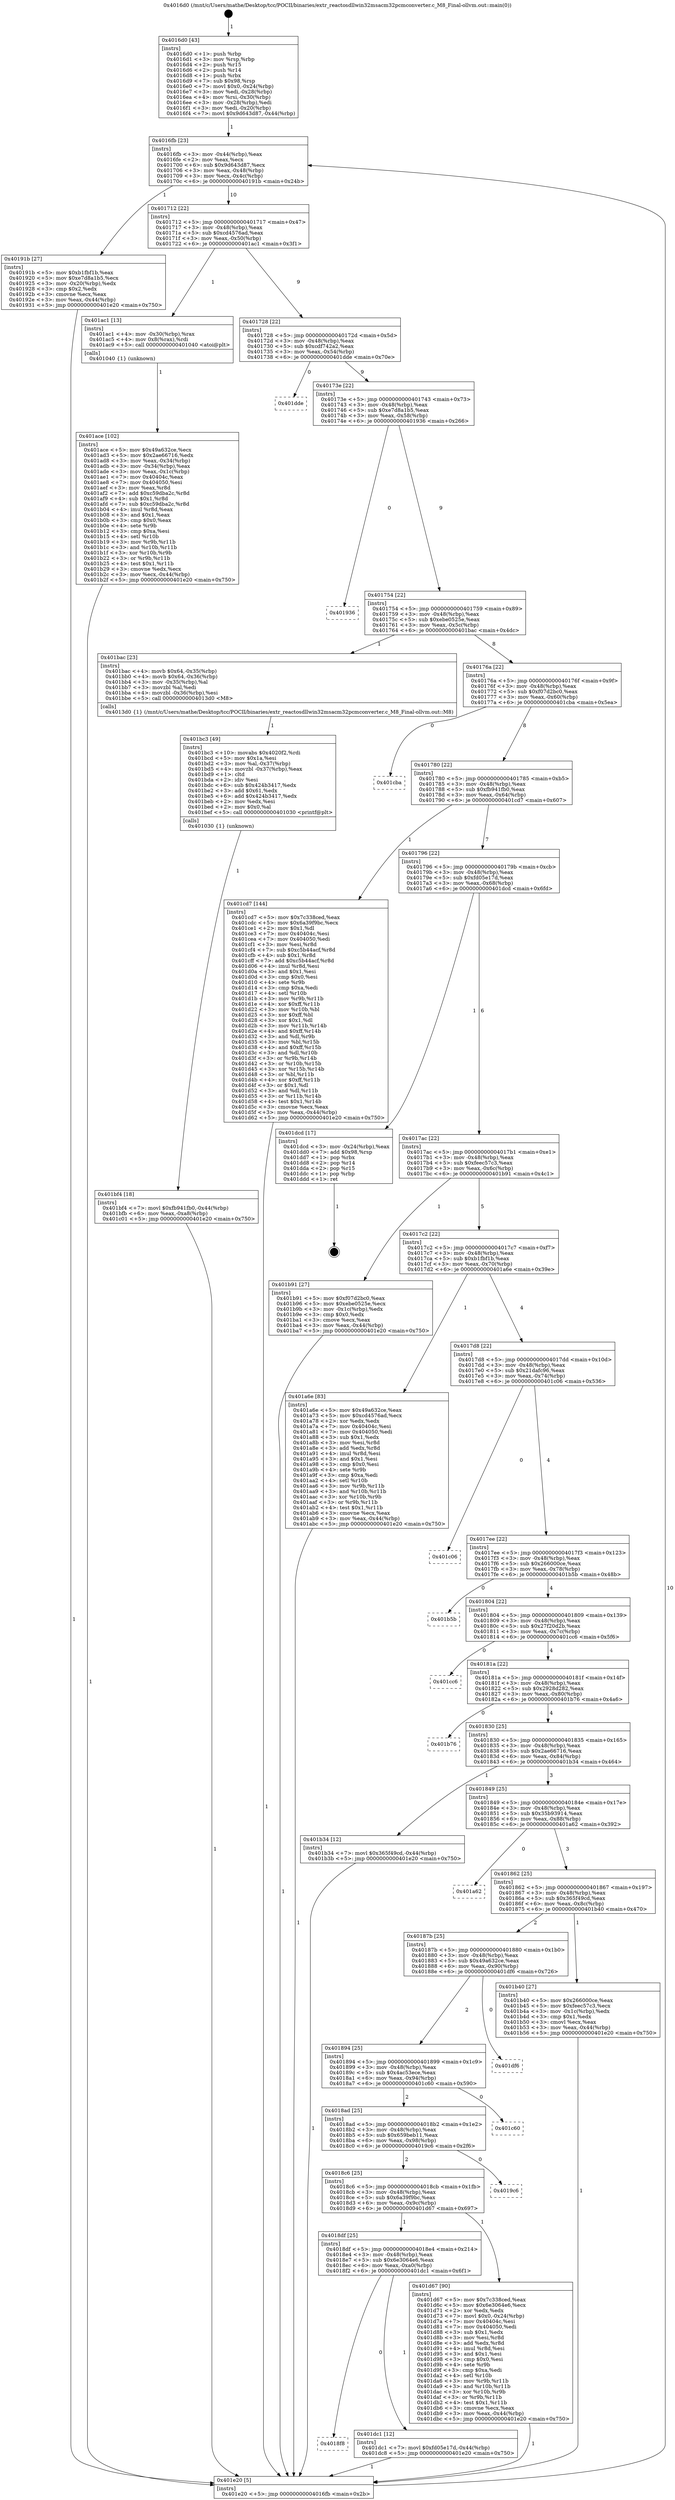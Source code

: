 digraph "0x4016d0" {
  label = "0x4016d0 (/mnt/c/Users/mathe/Desktop/tcc/POCII/binaries/extr_reactosdllwin32msacm32pcmconverter.c_M8_Final-ollvm.out::main(0))"
  labelloc = "t"
  node[shape=record]

  Entry [label="",width=0.3,height=0.3,shape=circle,fillcolor=black,style=filled]
  "0x4016fb" [label="{
     0x4016fb [23]\l
     | [instrs]\l
     &nbsp;&nbsp;0x4016fb \<+3\>: mov -0x44(%rbp),%eax\l
     &nbsp;&nbsp;0x4016fe \<+2\>: mov %eax,%ecx\l
     &nbsp;&nbsp;0x401700 \<+6\>: sub $0x9d643d87,%ecx\l
     &nbsp;&nbsp;0x401706 \<+3\>: mov %eax,-0x48(%rbp)\l
     &nbsp;&nbsp;0x401709 \<+3\>: mov %ecx,-0x4c(%rbp)\l
     &nbsp;&nbsp;0x40170c \<+6\>: je 000000000040191b \<main+0x24b\>\l
  }"]
  "0x40191b" [label="{
     0x40191b [27]\l
     | [instrs]\l
     &nbsp;&nbsp;0x40191b \<+5\>: mov $0xb1fbf1b,%eax\l
     &nbsp;&nbsp;0x401920 \<+5\>: mov $0xe7d8a1b5,%ecx\l
     &nbsp;&nbsp;0x401925 \<+3\>: mov -0x20(%rbp),%edx\l
     &nbsp;&nbsp;0x401928 \<+3\>: cmp $0x2,%edx\l
     &nbsp;&nbsp;0x40192b \<+3\>: cmovne %ecx,%eax\l
     &nbsp;&nbsp;0x40192e \<+3\>: mov %eax,-0x44(%rbp)\l
     &nbsp;&nbsp;0x401931 \<+5\>: jmp 0000000000401e20 \<main+0x750\>\l
  }"]
  "0x401712" [label="{
     0x401712 [22]\l
     | [instrs]\l
     &nbsp;&nbsp;0x401712 \<+5\>: jmp 0000000000401717 \<main+0x47\>\l
     &nbsp;&nbsp;0x401717 \<+3\>: mov -0x48(%rbp),%eax\l
     &nbsp;&nbsp;0x40171a \<+5\>: sub $0xcd4576ad,%eax\l
     &nbsp;&nbsp;0x40171f \<+3\>: mov %eax,-0x50(%rbp)\l
     &nbsp;&nbsp;0x401722 \<+6\>: je 0000000000401ac1 \<main+0x3f1\>\l
  }"]
  "0x401e20" [label="{
     0x401e20 [5]\l
     | [instrs]\l
     &nbsp;&nbsp;0x401e20 \<+5\>: jmp 00000000004016fb \<main+0x2b\>\l
  }"]
  "0x4016d0" [label="{
     0x4016d0 [43]\l
     | [instrs]\l
     &nbsp;&nbsp;0x4016d0 \<+1\>: push %rbp\l
     &nbsp;&nbsp;0x4016d1 \<+3\>: mov %rsp,%rbp\l
     &nbsp;&nbsp;0x4016d4 \<+2\>: push %r15\l
     &nbsp;&nbsp;0x4016d6 \<+2\>: push %r14\l
     &nbsp;&nbsp;0x4016d8 \<+1\>: push %rbx\l
     &nbsp;&nbsp;0x4016d9 \<+7\>: sub $0x98,%rsp\l
     &nbsp;&nbsp;0x4016e0 \<+7\>: movl $0x0,-0x24(%rbp)\l
     &nbsp;&nbsp;0x4016e7 \<+3\>: mov %edi,-0x28(%rbp)\l
     &nbsp;&nbsp;0x4016ea \<+4\>: mov %rsi,-0x30(%rbp)\l
     &nbsp;&nbsp;0x4016ee \<+3\>: mov -0x28(%rbp),%edi\l
     &nbsp;&nbsp;0x4016f1 \<+3\>: mov %edi,-0x20(%rbp)\l
     &nbsp;&nbsp;0x4016f4 \<+7\>: movl $0x9d643d87,-0x44(%rbp)\l
  }"]
  Exit [label="",width=0.3,height=0.3,shape=circle,fillcolor=black,style=filled,peripheries=2]
  "0x401ac1" [label="{
     0x401ac1 [13]\l
     | [instrs]\l
     &nbsp;&nbsp;0x401ac1 \<+4\>: mov -0x30(%rbp),%rax\l
     &nbsp;&nbsp;0x401ac5 \<+4\>: mov 0x8(%rax),%rdi\l
     &nbsp;&nbsp;0x401ac9 \<+5\>: call 0000000000401040 \<atoi@plt\>\l
     | [calls]\l
     &nbsp;&nbsp;0x401040 \{1\} (unknown)\l
  }"]
  "0x401728" [label="{
     0x401728 [22]\l
     | [instrs]\l
     &nbsp;&nbsp;0x401728 \<+5\>: jmp 000000000040172d \<main+0x5d\>\l
     &nbsp;&nbsp;0x40172d \<+3\>: mov -0x48(%rbp),%eax\l
     &nbsp;&nbsp;0x401730 \<+5\>: sub $0xcdf742a2,%eax\l
     &nbsp;&nbsp;0x401735 \<+3\>: mov %eax,-0x54(%rbp)\l
     &nbsp;&nbsp;0x401738 \<+6\>: je 0000000000401dde \<main+0x70e\>\l
  }"]
  "0x4018f8" [label="{
     0x4018f8\l
  }", style=dashed]
  "0x401dde" [label="{
     0x401dde\l
  }", style=dashed]
  "0x40173e" [label="{
     0x40173e [22]\l
     | [instrs]\l
     &nbsp;&nbsp;0x40173e \<+5\>: jmp 0000000000401743 \<main+0x73\>\l
     &nbsp;&nbsp;0x401743 \<+3\>: mov -0x48(%rbp),%eax\l
     &nbsp;&nbsp;0x401746 \<+5\>: sub $0xe7d8a1b5,%eax\l
     &nbsp;&nbsp;0x40174b \<+3\>: mov %eax,-0x58(%rbp)\l
     &nbsp;&nbsp;0x40174e \<+6\>: je 0000000000401936 \<main+0x266\>\l
  }"]
  "0x401dc1" [label="{
     0x401dc1 [12]\l
     | [instrs]\l
     &nbsp;&nbsp;0x401dc1 \<+7\>: movl $0xfd05e17d,-0x44(%rbp)\l
     &nbsp;&nbsp;0x401dc8 \<+5\>: jmp 0000000000401e20 \<main+0x750\>\l
  }"]
  "0x401936" [label="{
     0x401936\l
  }", style=dashed]
  "0x401754" [label="{
     0x401754 [22]\l
     | [instrs]\l
     &nbsp;&nbsp;0x401754 \<+5\>: jmp 0000000000401759 \<main+0x89\>\l
     &nbsp;&nbsp;0x401759 \<+3\>: mov -0x48(%rbp),%eax\l
     &nbsp;&nbsp;0x40175c \<+5\>: sub $0xebe0525e,%eax\l
     &nbsp;&nbsp;0x401761 \<+3\>: mov %eax,-0x5c(%rbp)\l
     &nbsp;&nbsp;0x401764 \<+6\>: je 0000000000401bac \<main+0x4dc\>\l
  }"]
  "0x4018df" [label="{
     0x4018df [25]\l
     | [instrs]\l
     &nbsp;&nbsp;0x4018df \<+5\>: jmp 00000000004018e4 \<main+0x214\>\l
     &nbsp;&nbsp;0x4018e4 \<+3\>: mov -0x48(%rbp),%eax\l
     &nbsp;&nbsp;0x4018e7 \<+5\>: sub $0x6e3064e6,%eax\l
     &nbsp;&nbsp;0x4018ec \<+6\>: mov %eax,-0xa0(%rbp)\l
     &nbsp;&nbsp;0x4018f2 \<+6\>: je 0000000000401dc1 \<main+0x6f1\>\l
  }"]
  "0x401bac" [label="{
     0x401bac [23]\l
     | [instrs]\l
     &nbsp;&nbsp;0x401bac \<+4\>: movb $0x64,-0x35(%rbp)\l
     &nbsp;&nbsp;0x401bb0 \<+4\>: movb $0x64,-0x36(%rbp)\l
     &nbsp;&nbsp;0x401bb4 \<+3\>: mov -0x35(%rbp),%al\l
     &nbsp;&nbsp;0x401bb7 \<+3\>: movzbl %al,%edi\l
     &nbsp;&nbsp;0x401bba \<+4\>: movzbl -0x36(%rbp),%esi\l
     &nbsp;&nbsp;0x401bbe \<+5\>: call 00000000004013d0 \<M8\>\l
     | [calls]\l
     &nbsp;&nbsp;0x4013d0 \{1\} (/mnt/c/Users/mathe/Desktop/tcc/POCII/binaries/extr_reactosdllwin32msacm32pcmconverter.c_M8_Final-ollvm.out::M8)\l
  }"]
  "0x40176a" [label="{
     0x40176a [22]\l
     | [instrs]\l
     &nbsp;&nbsp;0x40176a \<+5\>: jmp 000000000040176f \<main+0x9f\>\l
     &nbsp;&nbsp;0x40176f \<+3\>: mov -0x48(%rbp),%eax\l
     &nbsp;&nbsp;0x401772 \<+5\>: sub $0xf07d2bc0,%eax\l
     &nbsp;&nbsp;0x401777 \<+3\>: mov %eax,-0x60(%rbp)\l
     &nbsp;&nbsp;0x40177a \<+6\>: je 0000000000401cba \<main+0x5ea\>\l
  }"]
  "0x401d67" [label="{
     0x401d67 [90]\l
     | [instrs]\l
     &nbsp;&nbsp;0x401d67 \<+5\>: mov $0x7c338ced,%eax\l
     &nbsp;&nbsp;0x401d6c \<+5\>: mov $0x6e3064e6,%ecx\l
     &nbsp;&nbsp;0x401d71 \<+2\>: xor %edx,%edx\l
     &nbsp;&nbsp;0x401d73 \<+7\>: movl $0x0,-0x24(%rbp)\l
     &nbsp;&nbsp;0x401d7a \<+7\>: mov 0x40404c,%esi\l
     &nbsp;&nbsp;0x401d81 \<+7\>: mov 0x404050,%edi\l
     &nbsp;&nbsp;0x401d88 \<+3\>: sub $0x1,%edx\l
     &nbsp;&nbsp;0x401d8b \<+3\>: mov %esi,%r8d\l
     &nbsp;&nbsp;0x401d8e \<+3\>: add %edx,%r8d\l
     &nbsp;&nbsp;0x401d91 \<+4\>: imul %r8d,%esi\l
     &nbsp;&nbsp;0x401d95 \<+3\>: and $0x1,%esi\l
     &nbsp;&nbsp;0x401d98 \<+3\>: cmp $0x0,%esi\l
     &nbsp;&nbsp;0x401d9b \<+4\>: sete %r9b\l
     &nbsp;&nbsp;0x401d9f \<+3\>: cmp $0xa,%edi\l
     &nbsp;&nbsp;0x401da2 \<+4\>: setl %r10b\l
     &nbsp;&nbsp;0x401da6 \<+3\>: mov %r9b,%r11b\l
     &nbsp;&nbsp;0x401da9 \<+3\>: and %r10b,%r11b\l
     &nbsp;&nbsp;0x401dac \<+3\>: xor %r10b,%r9b\l
     &nbsp;&nbsp;0x401daf \<+3\>: or %r9b,%r11b\l
     &nbsp;&nbsp;0x401db2 \<+4\>: test $0x1,%r11b\l
     &nbsp;&nbsp;0x401db6 \<+3\>: cmovne %ecx,%eax\l
     &nbsp;&nbsp;0x401db9 \<+3\>: mov %eax,-0x44(%rbp)\l
     &nbsp;&nbsp;0x401dbc \<+5\>: jmp 0000000000401e20 \<main+0x750\>\l
  }"]
  "0x401cba" [label="{
     0x401cba\l
  }", style=dashed]
  "0x401780" [label="{
     0x401780 [22]\l
     | [instrs]\l
     &nbsp;&nbsp;0x401780 \<+5\>: jmp 0000000000401785 \<main+0xb5\>\l
     &nbsp;&nbsp;0x401785 \<+3\>: mov -0x48(%rbp),%eax\l
     &nbsp;&nbsp;0x401788 \<+5\>: sub $0xfb941fb0,%eax\l
     &nbsp;&nbsp;0x40178d \<+3\>: mov %eax,-0x64(%rbp)\l
     &nbsp;&nbsp;0x401790 \<+6\>: je 0000000000401cd7 \<main+0x607\>\l
  }"]
  "0x4018c6" [label="{
     0x4018c6 [25]\l
     | [instrs]\l
     &nbsp;&nbsp;0x4018c6 \<+5\>: jmp 00000000004018cb \<main+0x1fb\>\l
     &nbsp;&nbsp;0x4018cb \<+3\>: mov -0x48(%rbp),%eax\l
     &nbsp;&nbsp;0x4018ce \<+5\>: sub $0x6a39f9bc,%eax\l
     &nbsp;&nbsp;0x4018d3 \<+6\>: mov %eax,-0x9c(%rbp)\l
     &nbsp;&nbsp;0x4018d9 \<+6\>: je 0000000000401d67 \<main+0x697\>\l
  }"]
  "0x401cd7" [label="{
     0x401cd7 [144]\l
     | [instrs]\l
     &nbsp;&nbsp;0x401cd7 \<+5\>: mov $0x7c338ced,%eax\l
     &nbsp;&nbsp;0x401cdc \<+5\>: mov $0x6a39f9bc,%ecx\l
     &nbsp;&nbsp;0x401ce1 \<+2\>: mov $0x1,%dl\l
     &nbsp;&nbsp;0x401ce3 \<+7\>: mov 0x40404c,%esi\l
     &nbsp;&nbsp;0x401cea \<+7\>: mov 0x404050,%edi\l
     &nbsp;&nbsp;0x401cf1 \<+3\>: mov %esi,%r8d\l
     &nbsp;&nbsp;0x401cf4 \<+7\>: sub $0xc5b44acf,%r8d\l
     &nbsp;&nbsp;0x401cfb \<+4\>: sub $0x1,%r8d\l
     &nbsp;&nbsp;0x401cff \<+7\>: add $0xc5b44acf,%r8d\l
     &nbsp;&nbsp;0x401d06 \<+4\>: imul %r8d,%esi\l
     &nbsp;&nbsp;0x401d0a \<+3\>: and $0x1,%esi\l
     &nbsp;&nbsp;0x401d0d \<+3\>: cmp $0x0,%esi\l
     &nbsp;&nbsp;0x401d10 \<+4\>: sete %r9b\l
     &nbsp;&nbsp;0x401d14 \<+3\>: cmp $0xa,%edi\l
     &nbsp;&nbsp;0x401d17 \<+4\>: setl %r10b\l
     &nbsp;&nbsp;0x401d1b \<+3\>: mov %r9b,%r11b\l
     &nbsp;&nbsp;0x401d1e \<+4\>: xor $0xff,%r11b\l
     &nbsp;&nbsp;0x401d22 \<+3\>: mov %r10b,%bl\l
     &nbsp;&nbsp;0x401d25 \<+3\>: xor $0xff,%bl\l
     &nbsp;&nbsp;0x401d28 \<+3\>: xor $0x1,%dl\l
     &nbsp;&nbsp;0x401d2b \<+3\>: mov %r11b,%r14b\l
     &nbsp;&nbsp;0x401d2e \<+4\>: and $0xff,%r14b\l
     &nbsp;&nbsp;0x401d32 \<+3\>: and %dl,%r9b\l
     &nbsp;&nbsp;0x401d35 \<+3\>: mov %bl,%r15b\l
     &nbsp;&nbsp;0x401d38 \<+4\>: and $0xff,%r15b\l
     &nbsp;&nbsp;0x401d3c \<+3\>: and %dl,%r10b\l
     &nbsp;&nbsp;0x401d3f \<+3\>: or %r9b,%r14b\l
     &nbsp;&nbsp;0x401d42 \<+3\>: or %r10b,%r15b\l
     &nbsp;&nbsp;0x401d45 \<+3\>: xor %r15b,%r14b\l
     &nbsp;&nbsp;0x401d48 \<+3\>: or %bl,%r11b\l
     &nbsp;&nbsp;0x401d4b \<+4\>: xor $0xff,%r11b\l
     &nbsp;&nbsp;0x401d4f \<+3\>: or $0x1,%dl\l
     &nbsp;&nbsp;0x401d52 \<+3\>: and %dl,%r11b\l
     &nbsp;&nbsp;0x401d55 \<+3\>: or %r11b,%r14b\l
     &nbsp;&nbsp;0x401d58 \<+4\>: test $0x1,%r14b\l
     &nbsp;&nbsp;0x401d5c \<+3\>: cmovne %ecx,%eax\l
     &nbsp;&nbsp;0x401d5f \<+3\>: mov %eax,-0x44(%rbp)\l
     &nbsp;&nbsp;0x401d62 \<+5\>: jmp 0000000000401e20 \<main+0x750\>\l
  }"]
  "0x401796" [label="{
     0x401796 [22]\l
     | [instrs]\l
     &nbsp;&nbsp;0x401796 \<+5\>: jmp 000000000040179b \<main+0xcb\>\l
     &nbsp;&nbsp;0x40179b \<+3\>: mov -0x48(%rbp),%eax\l
     &nbsp;&nbsp;0x40179e \<+5\>: sub $0xfd05e17d,%eax\l
     &nbsp;&nbsp;0x4017a3 \<+3\>: mov %eax,-0x68(%rbp)\l
     &nbsp;&nbsp;0x4017a6 \<+6\>: je 0000000000401dcd \<main+0x6fd\>\l
  }"]
  "0x4019c6" [label="{
     0x4019c6\l
  }", style=dashed]
  "0x401dcd" [label="{
     0x401dcd [17]\l
     | [instrs]\l
     &nbsp;&nbsp;0x401dcd \<+3\>: mov -0x24(%rbp),%eax\l
     &nbsp;&nbsp;0x401dd0 \<+7\>: add $0x98,%rsp\l
     &nbsp;&nbsp;0x401dd7 \<+1\>: pop %rbx\l
     &nbsp;&nbsp;0x401dd8 \<+2\>: pop %r14\l
     &nbsp;&nbsp;0x401dda \<+2\>: pop %r15\l
     &nbsp;&nbsp;0x401ddc \<+1\>: pop %rbp\l
     &nbsp;&nbsp;0x401ddd \<+1\>: ret\l
  }"]
  "0x4017ac" [label="{
     0x4017ac [22]\l
     | [instrs]\l
     &nbsp;&nbsp;0x4017ac \<+5\>: jmp 00000000004017b1 \<main+0xe1\>\l
     &nbsp;&nbsp;0x4017b1 \<+3\>: mov -0x48(%rbp),%eax\l
     &nbsp;&nbsp;0x4017b4 \<+5\>: sub $0xfeec57c3,%eax\l
     &nbsp;&nbsp;0x4017b9 \<+3\>: mov %eax,-0x6c(%rbp)\l
     &nbsp;&nbsp;0x4017bc \<+6\>: je 0000000000401b91 \<main+0x4c1\>\l
  }"]
  "0x4018ad" [label="{
     0x4018ad [25]\l
     | [instrs]\l
     &nbsp;&nbsp;0x4018ad \<+5\>: jmp 00000000004018b2 \<main+0x1e2\>\l
     &nbsp;&nbsp;0x4018b2 \<+3\>: mov -0x48(%rbp),%eax\l
     &nbsp;&nbsp;0x4018b5 \<+5\>: sub $0x659beb11,%eax\l
     &nbsp;&nbsp;0x4018ba \<+6\>: mov %eax,-0x98(%rbp)\l
     &nbsp;&nbsp;0x4018c0 \<+6\>: je 00000000004019c6 \<main+0x2f6\>\l
  }"]
  "0x401b91" [label="{
     0x401b91 [27]\l
     | [instrs]\l
     &nbsp;&nbsp;0x401b91 \<+5\>: mov $0xf07d2bc0,%eax\l
     &nbsp;&nbsp;0x401b96 \<+5\>: mov $0xebe0525e,%ecx\l
     &nbsp;&nbsp;0x401b9b \<+3\>: mov -0x1c(%rbp),%edx\l
     &nbsp;&nbsp;0x401b9e \<+3\>: cmp $0x0,%edx\l
     &nbsp;&nbsp;0x401ba1 \<+3\>: cmove %ecx,%eax\l
     &nbsp;&nbsp;0x401ba4 \<+3\>: mov %eax,-0x44(%rbp)\l
     &nbsp;&nbsp;0x401ba7 \<+5\>: jmp 0000000000401e20 \<main+0x750\>\l
  }"]
  "0x4017c2" [label="{
     0x4017c2 [22]\l
     | [instrs]\l
     &nbsp;&nbsp;0x4017c2 \<+5\>: jmp 00000000004017c7 \<main+0xf7\>\l
     &nbsp;&nbsp;0x4017c7 \<+3\>: mov -0x48(%rbp),%eax\l
     &nbsp;&nbsp;0x4017ca \<+5\>: sub $0xb1fbf1b,%eax\l
     &nbsp;&nbsp;0x4017cf \<+3\>: mov %eax,-0x70(%rbp)\l
     &nbsp;&nbsp;0x4017d2 \<+6\>: je 0000000000401a6e \<main+0x39e\>\l
  }"]
  "0x401c60" [label="{
     0x401c60\l
  }", style=dashed]
  "0x401a6e" [label="{
     0x401a6e [83]\l
     | [instrs]\l
     &nbsp;&nbsp;0x401a6e \<+5\>: mov $0x49a632ce,%eax\l
     &nbsp;&nbsp;0x401a73 \<+5\>: mov $0xcd4576ad,%ecx\l
     &nbsp;&nbsp;0x401a78 \<+2\>: xor %edx,%edx\l
     &nbsp;&nbsp;0x401a7a \<+7\>: mov 0x40404c,%esi\l
     &nbsp;&nbsp;0x401a81 \<+7\>: mov 0x404050,%edi\l
     &nbsp;&nbsp;0x401a88 \<+3\>: sub $0x1,%edx\l
     &nbsp;&nbsp;0x401a8b \<+3\>: mov %esi,%r8d\l
     &nbsp;&nbsp;0x401a8e \<+3\>: add %edx,%r8d\l
     &nbsp;&nbsp;0x401a91 \<+4\>: imul %r8d,%esi\l
     &nbsp;&nbsp;0x401a95 \<+3\>: and $0x1,%esi\l
     &nbsp;&nbsp;0x401a98 \<+3\>: cmp $0x0,%esi\l
     &nbsp;&nbsp;0x401a9b \<+4\>: sete %r9b\l
     &nbsp;&nbsp;0x401a9f \<+3\>: cmp $0xa,%edi\l
     &nbsp;&nbsp;0x401aa2 \<+4\>: setl %r10b\l
     &nbsp;&nbsp;0x401aa6 \<+3\>: mov %r9b,%r11b\l
     &nbsp;&nbsp;0x401aa9 \<+3\>: and %r10b,%r11b\l
     &nbsp;&nbsp;0x401aac \<+3\>: xor %r10b,%r9b\l
     &nbsp;&nbsp;0x401aaf \<+3\>: or %r9b,%r11b\l
     &nbsp;&nbsp;0x401ab2 \<+4\>: test $0x1,%r11b\l
     &nbsp;&nbsp;0x401ab6 \<+3\>: cmovne %ecx,%eax\l
     &nbsp;&nbsp;0x401ab9 \<+3\>: mov %eax,-0x44(%rbp)\l
     &nbsp;&nbsp;0x401abc \<+5\>: jmp 0000000000401e20 \<main+0x750\>\l
  }"]
  "0x4017d8" [label="{
     0x4017d8 [22]\l
     | [instrs]\l
     &nbsp;&nbsp;0x4017d8 \<+5\>: jmp 00000000004017dd \<main+0x10d\>\l
     &nbsp;&nbsp;0x4017dd \<+3\>: mov -0x48(%rbp),%eax\l
     &nbsp;&nbsp;0x4017e0 \<+5\>: sub $0x21dafc96,%eax\l
     &nbsp;&nbsp;0x4017e5 \<+3\>: mov %eax,-0x74(%rbp)\l
     &nbsp;&nbsp;0x4017e8 \<+6\>: je 0000000000401c06 \<main+0x536\>\l
  }"]
  "0x401ace" [label="{
     0x401ace [102]\l
     | [instrs]\l
     &nbsp;&nbsp;0x401ace \<+5\>: mov $0x49a632ce,%ecx\l
     &nbsp;&nbsp;0x401ad3 \<+5\>: mov $0x2ae66716,%edx\l
     &nbsp;&nbsp;0x401ad8 \<+3\>: mov %eax,-0x34(%rbp)\l
     &nbsp;&nbsp;0x401adb \<+3\>: mov -0x34(%rbp),%eax\l
     &nbsp;&nbsp;0x401ade \<+3\>: mov %eax,-0x1c(%rbp)\l
     &nbsp;&nbsp;0x401ae1 \<+7\>: mov 0x40404c,%eax\l
     &nbsp;&nbsp;0x401ae8 \<+7\>: mov 0x404050,%esi\l
     &nbsp;&nbsp;0x401aef \<+3\>: mov %eax,%r8d\l
     &nbsp;&nbsp;0x401af2 \<+7\>: add $0xc59dba2c,%r8d\l
     &nbsp;&nbsp;0x401af9 \<+4\>: sub $0x1,%r8d\l
     &nbsp;&nbsp;0x401afd \<+7\>: sub $0xc59dba2c,%r8d\l
     &nbsp;&nbsp;0x401b04 \<+4\>: imul %r8d,%eax\l
     &nbsp;&nbsp;0x401b08 \<+3\>: and $0x1,%eax\l
     &nbsp;&nbsp;0x401b0b \<+3\>: cmp $0x0,%eax\l
     &nbsp;&nbsp;0x401b0e \<+4\>: sete %r9b\l
     &nbsp;&nbsp;0x401b12 \<+3\>: cmp $0xa,%esi\l
     &nbsp;&nbsp;0x401b15 \<+4\>: setl %r10b\l
     &nbsp;&nbsp;0x401b19 \<+3\>: mov %r9b,%r11b\l
     &nbsp;&nbsp;0x401b1c \<+3\>: and %r10b,%r11b\l
     &nbsp;&nbsp;0x401b1f \<+3\>: xor %r10b,%r9b\l
     &nbsp;&nbsp;0x401b22 \<+3\>: or %r9b,%r11b\l
     &nbsp;&nbsp;0x401b25 \<+4\>: test $0x1,%r11b\l
     &nbsp;&nbsp;0x401b29 \<+3\>: cmovne %edx,%ecx\l
     &nbsp;&nbsp;0x401b2c \<+3\>: mov %ecx,-0x44(%rbp)\l
     &nbsp;&nbsp;0x401b2f \<+5\>: jmp 0000000000401e20 \<main+0x750\>\l
  }"]
  "0x401894" [label="{
     0x401894 [25]\l
     | [instrs]\l
     &nbsp;&nbsp;0x401894 \<+5\>: jmp 0000000000401899 \<main+0x1c9\>\l
     &nbsp;&nbsp;0x401899 \<+3\>: mov -0x48(%rbp),%eax\l
     &nbsp;&nbsp;0x40189c \<+5\>: sub $0x4ac53ece,%eax\l
     &nbsp;&nbsp;0x4018a1 \<+6\>: mov %eax,-0x94(%rbp)\l
     &nbsp;&nbsp;0x4018a7 \<+6\>: je 0000000000401c60 \<main+0x590\>\l
  }"]
  "0x401c06" [label="{
     0x401c06\l
  }", style=dashed]
  "0x4017ee" [label="{
     0x4017ee [22]\l
     | [instrs]\l
     &nbsp;&nbsp;0x4017ee \<+5\>: jmp 00000000004017f3 \<main+0x123\>\l
     &nbsp;&nbsp;0x4017f3 \<+3\>: mov -0x48(%rbp),%eax\l
     &nbsp;&nbsp;0x4017f6 \<+5\>: sub $0x266000ce,%eax\l
     &nbsp;&nbsp;0x4017fb \<+3\>: mov %eax,-0x78(%rbp)\l
     &nbsp;&nbsp;0x4017fe \<+6\>: je 0000000000401b5b \<main+0x48b\>\l
  }"]
  "0x401df6" [label="{
     0x401df6\l
  }", style=dashed]
  "0x401b5b" [label="{
     0x401b5b\l
  }", style=dashed]
  "0x401804" [label="{
     0x401804 [22]\l
     | [instrs]\l
     &nbsp;&nbsp;0x401804 \<+5\>: jmp 0000000000401809 \<main+0x139\>\l
     &nbsp;&nbsp;0x401809 \<+3\>: mov -0x48(%rbp),%eax\l
     &nbsp;&nbsp;0x40180c \<+5\>: sub $0x27f20d2b,%eax\l
     &nbsp;&nbsp;0x401811 \<+3\>: mov %eax,-0x7c(%rbp)\l
     &nbsp;&nbsp;0x401814 \<+6\>: je 0000000000401cc6 \<main+0x5f6\>\l
  }"]
  "0x401bf4" [label="{
     0x401bf4 [18]\l
     | [instrs]\l
     &nbsp;&nbsp;0x401bf4 \<+7\>: movl $0xfb941fb0,-0x44(%rbp)\l
     &nbsp;&nbsp;0x401bfb \<+6\>: mov %eax,-0xa8(%rbp)\l
     &nbsp;&nbsp;0x401c01 \<+5\>: jmp 0000000000401e20 \<main+0x750\>\l
  }"]
  "0x401cc6" [label="{
     0x401cc6\l
  }", style=dashed]
  "0x40181a" [label="{
     0x40181a [22]\l
     | [instrs]\l
     &nbsp;&nbsp;0x40181a \<+5\>: jmp 000000000040181f \<main+0x14f\>\l
     &nbsp;&nbsp;0x40181f \<+3\>: mov -0x48(%rbp),%eax\l
     &nbsp;&nbsp;0x401822 \<+5\>: sub $0x2928d282,%eax\l
     &nbsp;&nbsp;0x401827 \<+3\>: mov %eax,-0x80(%rbp)\l
     &nbsp;&nbsp;0x40182a \<+6\>: je 0000000000401b76 \<main+0x4a6\>\l
  }"]
  "0x401bc3" [label="{
     0x401bc3 [49]\l
     | [instrs]\l
     &nbsp;&nbsp;0x401bc3 \<+10\>: movabs $0x4020f2,%rdi\l
     &nbsp;&nbsp;0x401bcd \<+5\>: mov $0x1a,%esi\l
     &nbsp;&nbsp;0x401bd2 \<+3\>: mov %al,-0x37(%rbp)\l
     &nbsp;&nbsp;0x401bd5 \<+4\>: movzbl -0x37(%rbp),%eax\l
     &nbsp;&nbsp;0x401bd9 \<+1\>: cltd\l
     &nbsp;&nbsp;0x401bda \<+2\>: idiv %esi\l
     &nbsp;&nbsp;0x401bdc \<+6\>: sub $0x424b3417,%edx\l
     &nbsp;&nbsp;0x401be2 \<+3\>: add $0x61,%edx\l
     &nbsp;&nbsp;0x401be5 \<+6\>: add $0x424b3417,%edx\l
     &nbsp;&nbsp;0x401beb \<+2\>: mov %edx,%esi\l
     &nbsp;&nbsp;0x401bed \<+2\>: mov $0x0,%al\l
     &nbsp;&nbsp;0x401bef \<+5\>: call 0000000000401030 \<printf@plt\>\l
     | [calls]\l
     &nbsp;&nbsp;0x401030 \{1\} (unknown)\l
  }"]
  "0x401b76" [label="{
     0x401b76\l
  }", style=dashed]
  "0x401830" [label="{
     0x401830 [25]\l
     | [instrs]\l
     &nbsp;&nbsp;0x401830 \<+5\>: jmp 0000000000401835 \<main+0x165\>\l
     &nbsp;&nbsp;0x401835 \<+3\>: mov -0x48(%rbp),%eax\l
     &nbsp;&nbsp;0x401838 \<+5\>: sub $0x2ae66716,%eax\l
     &nbsp;&nbsp;0x40183d \<+6\>: mov %eax,-0x84(%rbp)\l
     &nbsp;&nbsp;0x401843 \<+6\>: je 0000000000401b34 \<main+0x464\>\l
  }"]
  "0x40187b" [label="{
     0x40187b [25]\l
     | [instrs]\l
     &nbsp;&nbsp;0x40187b \<+5\>: jmp 0000000000401880 \<main+0x1b0\>\l
     &nbsp;&nbsp;0x401880 \<+3\>: mov -0x48(%rbp),%eax\l
     &nbsp;&nbsp;0x401883 \<+5\>: sub $0x49a632ce,%eax\l
     &nbsp;&nbsp;0x401888 \<+6\>: mov %eax,-0x90(%rbp)\l
     &nbsp;&nbsp;0x40188e \<+6\>: je 0000000000401df6 \<main+0x726\>\l
  }"]
  "0x401b34" [label="{
     0x401b34 [12]\l
     | [instrs]\l
     &nbsp;&nbsp;0x401b34 \<+7\>: movl $0x365f49cd,-0x44(%rbp)\l
     &nbsp;&nbsp;0x401b3b \<+5\>: jmp 0000000000401e20 \<main+0x750\>\l
  }"]
  "0x401849" [label="{
     0x401849 [25]\l
     | [instrs]\l
     &nbsp;&nbsp;0x401849 \<+5\>: jmp 000000000040184e \<main+0x17e\>\l
     &nbsp;&nbsp;0x40184e \<+3\>: mov -0x48(%rbp),%eax\l
     &nbsp;&nbsp;0x401851 \<+5\>: sub $0x35b93914,%eax\l
     &nbsp;&nbsp;0x401856 \<+6\>: mov %eax,-0x88(%rbp)\l
     &nbsp;&nbsp;0x40185c \<+6\>: je 0000000000401a62 \<main+0x392\>\l
  }"]
  "0x401b40" [label="{
     0x401b40 [27]\l
     | [instrs]\l
     &nbsp;&nbsp;0x401b40 \<+5\>: mov $0x266000ce,%eax\l
     &nbsp;&nbsp;0x401b45 \<+5\>: mov $0xfeec57c3,%ecx\l
     &nbsp;&nbsp;0x401b4a \<+3\>: mov -0x1c(%rbp),%edx\l
     &nbsp;&nbsp;0x401b4d \<+3\>: cmp $0x1,%edx\l
     &nbsp;&nbsp;0x401b50 \<+3\>: cmovl %ecx,%eax\l
     &nbsp;&nbsp;0x401b53 \<+3\>: mov %eax,-0x44(%rbp)\l
     &nbsp;&nbsp;0x401b56 \<+5\>: jmp 0000000000401e20 \<main+0x750\>\l
  }"]
  "0x401a62" [label="{
     0x401a62\l
  }", style=dashed]
  "0x401862" [label="{
     0x401862 [25]\l
     | [instrs]\l
     &nbsp;&nbsp;0x401862 \<+5\>: jmp 0000000000401867 \<main+0x197\>\l
     &nbsp;&nbsp;0x401867 \<+3\>: mov -0x48(%rbp),%eax\l
     &nbsp;&nbsp;0x40186a \<+5\>: sub $0x365f49cd,%eax\l
     &nbsp;&nbsp;0x40186f \<+6\>: mov %eax,-0x8c(%rbp)\l
     &nbsp;&nbsp;0x401875 \<+6\>: je 0000000000401b40 \<main+0x470\>\l
  }"]
  Entry -> "0x4016d0" [label=" 1"]
  "0x4016fb" -> "0x40191b" [label=" 1"]
  "0x4016fb" -> "0x401712" [label=" 10"]
  "0x40191b" -> "0x401e20" [label=" 1"]
  "0x4016d0" -> "0x4016fb" [label=" 1"]
  "0x401e20" -> "0x4016fb" [label=" 10"]
  "0x401dcd" -> Exit [label=" 1"]
  "0x401712" -> "0x401ac1" [label=" 1"]
  "0x401712" -> "0x401728" [label=" 9"]
  "0x401dc1" -> "0x401e20" [label=" 1"]
  "0x401728" -> "0x401dde" [label=" 0"]
  "0x401728" -> "0x40173e" [label=" 9"]
  "0x4018df" -> "0x4018f8" [label=" 0"]
  "0x40173e" -> "0x401936" [label=" 0"]
  "0x40173e" -> "0x401754" [label=" 9"]
  "0x4018df" -> "0x401dc1" [label=" 1"]
  "0x401754" -> "0x401bac" [label=" 1"]
  "0x401754" -> "0x40176a" [label=" 8"]
  "0x401d67" -> "0x401e20" [label=" 1"]
  "0x40176a" -> "0x401cba" [label=" 0"]
  "0x40176a" -> "0x401780" [label=" 8"]
  "0x4018c6" -> "0x4018df" [label=" 1"]
  "0x401780" -> "0x401cd7" [label=" 1"]
  "0x401780" -> "0x401796" [label=" 7"]
  "0x4018c6" -> "0x401d67" [label=" 1"]
  "0x401796" -> "0x401dcd" [label=" 1"]
  "0x401796" -> "0x4017ac" [label=" 6"]
  "0x4018ad" -> "0x4018c6" [label=" 2"]
  "0x4017ac" -> "0x401b91" [label=" 1"]
  "0x4017ac" -> "0x4017c2" [label=" 5"]
  "0x4018ad" -> "0x4019c6" [label=" 0"]
  "0x4017c2" -> "0x401a6e" [label=" 1"]
  "0x4017c2" -> "0x4017d8" [label=" 4"]
  "0x401a6e" -> "0x401e20" [label=" 1"]
  "0x401ac1" -> "0x401ace" [label=" 1"]
  "0x401ace" -> "0x401e20" [label=" 1"]
  "0x401894" -> "0x4018ad" [label=" 2"]
  "0x4017d8" -> "0x401c06" [label=" 0"]
  "0x4017d8" -> "0x4017ee" [label=" 4"]
  "0x401894" -> "0x401c60" [label=" 0"]
  "0x4017ee" -> "0x401b5b" [label=" 0"]
  "0x4017ee" -> "0x401804" [label=" 4"]
  "0x40187b" -> "0x401894" [label=" 2"]
  "0x401804" -> "0x401cc6" [label=" 0"]
  "0x401804" -> "0x40181a" [label=" 4"]
  "0x40187b" -> "0x401df6" [label=" 0"]
  "0x40181a" -> "0x401b76" [label=" 0"]
  "0x40181a" -> "0x401830" [label=" 4"]
  "0x401cd7" -> "0x401e20" [label=" 1"]
  "0x401830" -> "0x401b34" [label=" 1"]
  "0x401830" -> "0x401849" [label=" 3"]
  "0x401b34" -> "0x401e20" [label=" 1"]
  "0x401bf4" -> "0x401e20" [label=" 1"]
  "0x401849" -> "0x401a62" [label=" 0"]
  "0x401849" -> "0x401862" [label=" 3"]
  "0x401bc3" -> "0x401bf4" [label=" 1"]
  "0x401862" -> "0x401b40" [label=" 1"]
  "0x401862" -> "0x40187b" [label=" 2"]
  "0x401b40" -> "0x401e20" [label=" 1"]
  "0x401b91" -> "0x401e20" [label=" 1"]
  "0x401bac" -> "0x401bc3" [label=" 1"]
}
